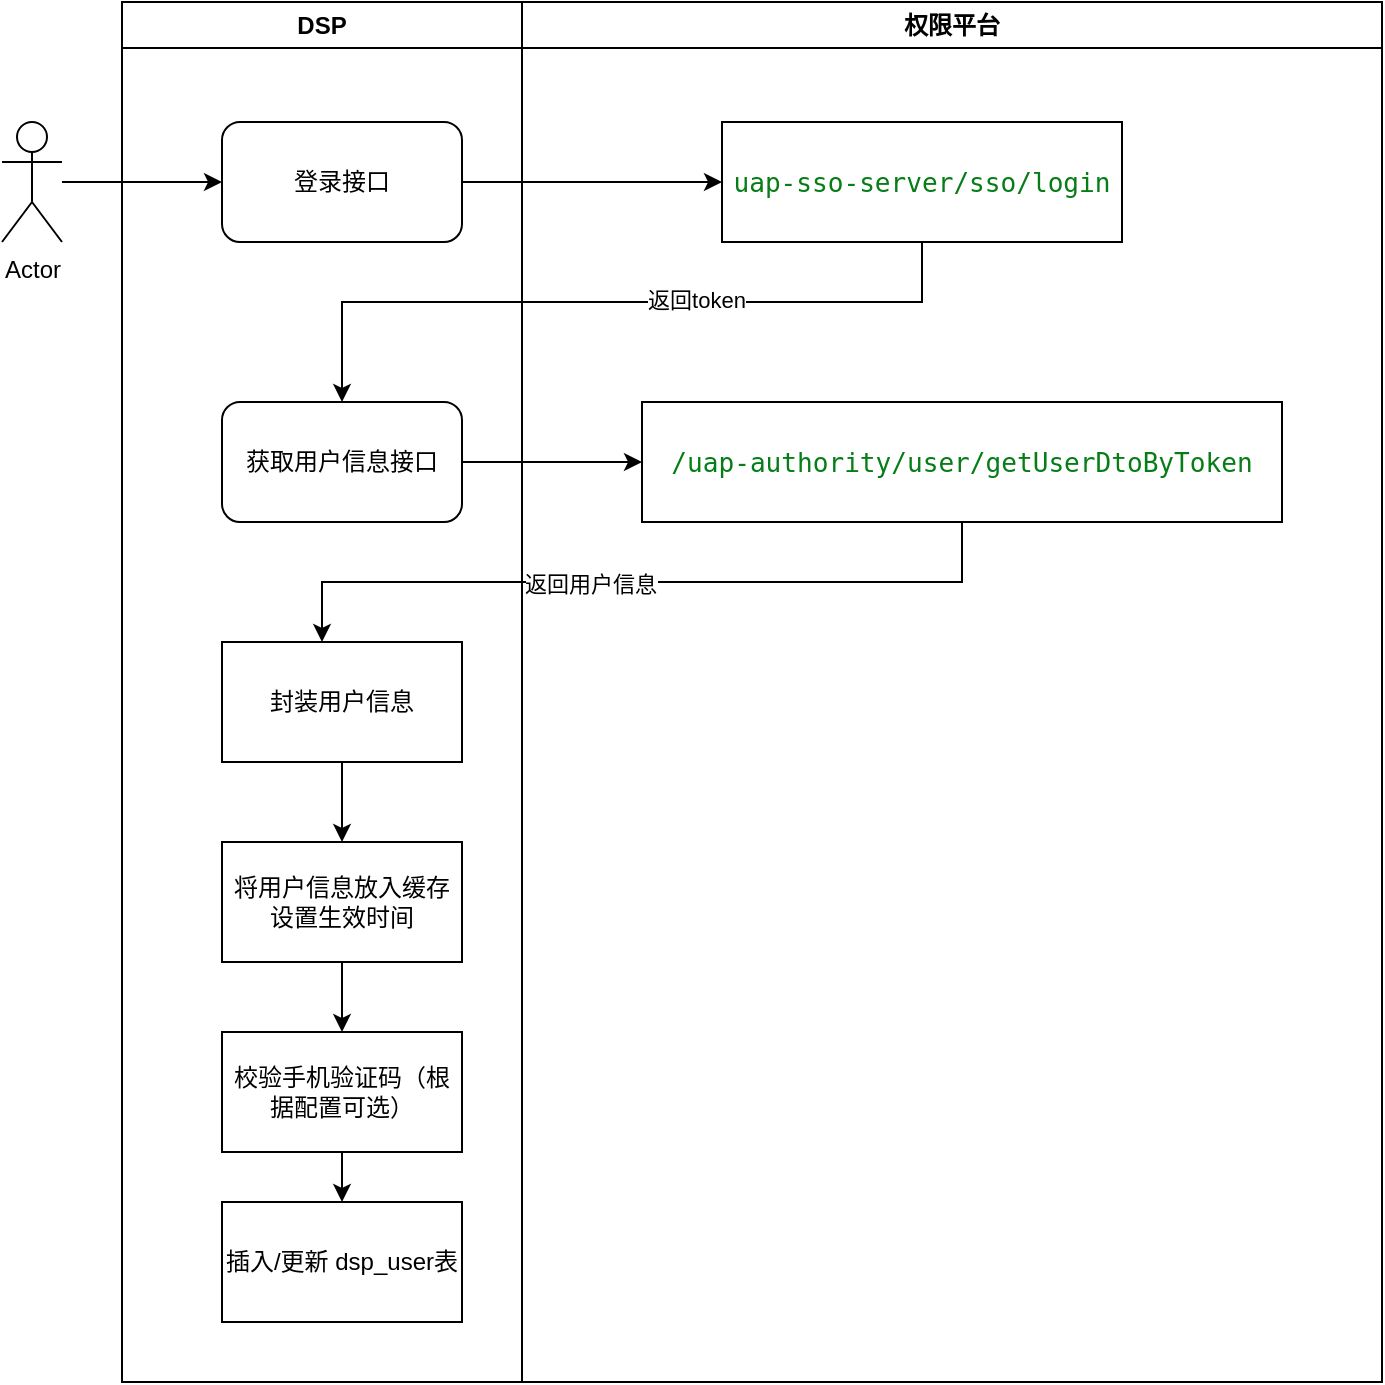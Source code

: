 <mxfile version="20.6.0" type="github">
  <diagram id="JfYCgoOGVKIxVz9SwOrB" name="第 1 页">
    <mxGraphModel dx="893" dy="589" grid="1" gridSize="10" guides="1" tooltips="1" connect="1" arrows="1" fold="1" page="1" pageScale="1" pageWidth="827" pageHeight="1169" math="0" shadow="0">
      <root>
        <mxCell id="0" />
        <mxCell id="1" parent="0" />
        <mxCell id="YLJKAPUCcBRLomqs5bSp-10" value="" style="edgeStyle=orthogonalEdgeStyle;rounded=0;orthogonalLoop=1;jettySize=auto;html=1;" edge="1" parent="1" source="YLJKAPUCcBRLomqs5bSp-2" target="YLJKAPUCcBRLomqs5bSp-8">
          <mxGeometry relative="1" as="geometry" />
        </mxCell>
        <mxCell id="YLJKAPUCcBRLomqs5bSp-2" value="Actor" style="shape=umlActor;verticalLabelPosition=bottom;verticalAlign=top;html=1;outlineConnect=0;" vertex="1" parent="1">
          <mxGeometry x="20" y="130" width="30" height="60" as="geometry" />
        </mxCell>
        <mxCell id="YLJKAPUCcBRLomqs5bSp-4" value="权限平台" style="swimlane;whiteSpace=wrap;html=1;" vertex="1" parent="1">
          <mxGeometry x="280" y="70" width="430" height="690" as="geometry" />
        </mxCell>
        <mxCell id="YLJKAPUCcBRLomqs5bSp-1" value="&lt;span style=&quot;color: rgb(6, 125, 23); background-color: rgb(255, 255, 255); font-family: &amp;quot;JetBrains Mono&amp;quot;, monospace; font-size: 9.8pt;&quot;&gt;uap-sso-server/sso/login&lt;/span&gt;" style="rounded=0;whiteSpace=wrap;html=1;" vertex="1" parent="YLJKAPUCcBRLomqs5bSp-4">
          <mxGeometry x="100" y="60" width="200" height="60" as="geometry" />
        </mxCell>
        <mxCell id="YLJKAPUCcBRLomqs5bSp-19" value="&lt;pre style=&quot;background-color:#ffffff;color:#080808;font-family:&#39;JetBrains Mono&#39;,monospace;font-size:9.8pt;&quot;&gt;&lt;span style=&quot;color:#067d17;&quot;&gt;/uap-authority/user/getUserDtoByToken&lt;/span&gt;&lt;/pre&gt;" style="rounded=0;whiteSpace=wrap;html=1;" vertex="1" parent="YLJKAPUCcBRLomqs5bSp-4">
          <mxGeometry x="60" y="200" width="320" height="60" as="geometry" />
        </mxCell>
        <mxCell id="YLJKAPUCcBRLomqs5bSp-5" value="DSP" style="swimlane;whiteSpace=wrap;html=1;" vertex="1" parent="1">
          <mxGeometry x="80" y="70" width="200" height="690" as="geometry" />
        </mxCell>
        <mxCell id="YLJKAPUCcBRLomqs5bSp-8" value="登录接口" style="rounded=1;whiteSpace=wrap;html=1;" vertex="1" parent="YLJKAPUCcBRLomqs5bSp-5">
          <mxGeometry x="50" y="60" width="120" height="60" as="geometry" />
        </mxCell>
        <mxCell id="YLJKAPUCcBRLomqs5bSp-15" value="获取用户信息接口" style="rounded=1;whiteSpace=wrap;html=1;" vertex="1" parent="YLJKAPUCcBRLomqs5bSp-5">
          <mxGeometry x="50" y="200" width="120" height="60" as="geometry" />
        </mxCell>
        <mxCell id="YLJKAPUCcBRLomqs5bSp-24" value="" style="edgeStyle=orthogonalEdgeStyle;rounded=0;orthogonalLoop=1;jettySize=auto;html=1;" edge="1" parent="YLJKAPUCcBRLomqs5bSp-5" source="YLJKAPUCcBRLomqs5bSp-20" target="YLJKAPUCcBRLomqs5bSp-23">
          <mxGeometry relative="1" as="geometry" />
        </mxCell>
        <mxCell id="YLJKAPUCcBRLomqs5bSp-20" value="封装用户信息" style="whiteSpace=wrap;html=1;rounded=0;" vertex="1" parent="YLJKAPUCcBRLomqs5bSp-5">
          <mxGeometry x="50" y="320" width="120" height="60" as="geometry" />
        </mxCell>
        <mxCell id="YLJKAPUCcBRLomqs5bSp-28" value="" style="edgeStyle=orthogonalEdgeStyle;rounded=0;orthogonalLoop=1;jettySize=auto;html=1;" edge="1" parent="YLJKAPUCcBRLomqs5bSp-5" source="YLJKAPUCcBRLomqs5bSp-23" target="YLJKAPUCcBRLomqs5bSp-27">
          <mxGeometry relative="1" as="geometry" />
        </mxCell>
        <mxCell id="YLJKAPUCcBRLomqs5bSp-23" value="将用户信息放入缓存设置生效时间" style="whiteSpace=wrap;html=1;rounded=0;" vertex="1" parent="YLJKAPUCcBRLomqs5bSp-5">
          <mxGeometry x="50" y="420" width="120" height="60" as="geometry" />
        </mxCell>
        <mxCell id="YLJKAPUCcBRLomqs5bSp-30" value="" style="edgeStyle=orthogonalEdgeStyle;rounded=0;orthogonalLoop=1;jettySize=auto;html=1;" edge="1" parent="YLJKAPUCcBRLomqs5bSp-5" source="YLJKAPUCcBRLomqs5bSp-27" target="YLJKAPUCcBRLomqs5bSp-29">
          <mxGeometry relative="1" as="geometry" />
        </mxCell>
        <mxCell id="YLJKAPUCcBRLomqs5bSp-27" value="校验手机验证码（根据配置可选）" style="whiteSpace=wrap;html=1;rounded=0;" vertex="1" parent="YLJKAPUCcBRLomqs5bSp-5">
          <mxGeometry x="50" y="515" width="120" height="60" as="geometry" />
        </mxCell>
        <mxCell id="YLJKAPUCcBRLomqs5bSp-29" value="插入/更新 dsp_user表" style="whiteSpace=wrap;html=1;rounded=0;" vertex="1" parent="YLJKAPUCcBRLomqs5bSp-5">
          <mxGeometry x="50" y="600" width="120" height="60" as="geometry" />
        </mxCell>
        <mxCell id="YLJKAPUCcBRLomqs5bSp-11" style="edgeStyle=orthogonalEdgeStyle;rounded=0;orthogonalLoop=1;jettySize=auto;html=1;entryX=0;entryY=0.5;entryDx=0;entryDy=0;" edge="1" parent="1" source="YLJKAPUCcBRLomqs5bSp-8" target="YLJKAPUCcBRLomqs5bSp-1">
          <mxGeometry relative="1" as="geometry" />
        </mxCell>
        <mxCell id="YLJKAPUCcBRLomqs5bSp-12" style="edgeStyle=orthogonalEdgeStyle;rounded=0;orthogonalLoop=1;jettySize=auto;html=1;" edge="1" parent="1" source="YLJKAPUCcBRLomqs5bSp-1">
          <mxGeometry relative="1" as="geometry">
            <mxPoint x="190" y="270" as="targetPoint" />
            <Array as="points">
              <mxPoint x="480" y="220" />
              <mxPoint x="190" y="220" />
              <mxPoint x="190" y="270" />
            </Array>
          </mxGeometry>
        </mxCell>
        <mxCell id="YLJKAPUCcBRLomqs5bSp-18" value="返回token" style="edgeLabel;html=1;align=center;verticalAlign=middle;resizable=0;points=[];" vertex="1" connectable="0" parent="YLJKAPUCcBRLomqs5bSp-12">
          <mxGeometry x="-0.228" y="-1" relative="1" as="geometry">
            <mxPoint as="offset" />
          </mxGeometry>
        </mxCell>
        <mxCell id="YLJKAPUCcBRLomqs5bSp-17" style="edgeStyle=orthogonalEdgeStyle;rounded=0;orthogonalLoop=1;jettySize=auto;html=1;exitX=1;exitY=0.5;exitDx=0;exitDy=0;" edge="1" parent="1" source="YLJKAPUCcBRLomqs5bSp-15">
          <mxGeometry relative="1" as="geometry">
            <mxPoint x="340" y="300" as="targetPoint" />
          </mxGeometry>
        </mxCell>
        <mxCell id="YLJKAPUCcBRLomqs5bSp-21" value="" style="edgeStyle=orthogonalEdgeStyle;rounded=0;orthogonalLoop=1;jettySize=auto;html=1;" edge="1" parent="1" source="YLJKAPUCcBRLomqs5bSp-19" target="YLJKAPUCcBRLomqs5bSp-20">
          <mxGeometry relative="1" as="geometry">
            <Array as="points">
              <mxPoint x="500" y="360" />
              <mxPoint x="180" y="360" />
            </Array>
          </mxGeometry>
        </mxCell>
        <mxCell id="YLJKAPUCcBRLomqs5bSp-22" value="返回用户信息" style="edgeLabel;html=1;align=center;verticalAlign=middle;resizable=0;points=[];" vertex="1" connectable="0" parent="YLJKAPUCcBRLomqs5bSp-21">
          <mxGeometry x="0.137" y="1" relative="1" as="geometry">
            <mxPoint as="offset" />
          </mxGeometry>
        </mxCell>
      </root>
    </mxGraphModel>
  </diagram>
</mxfile>
